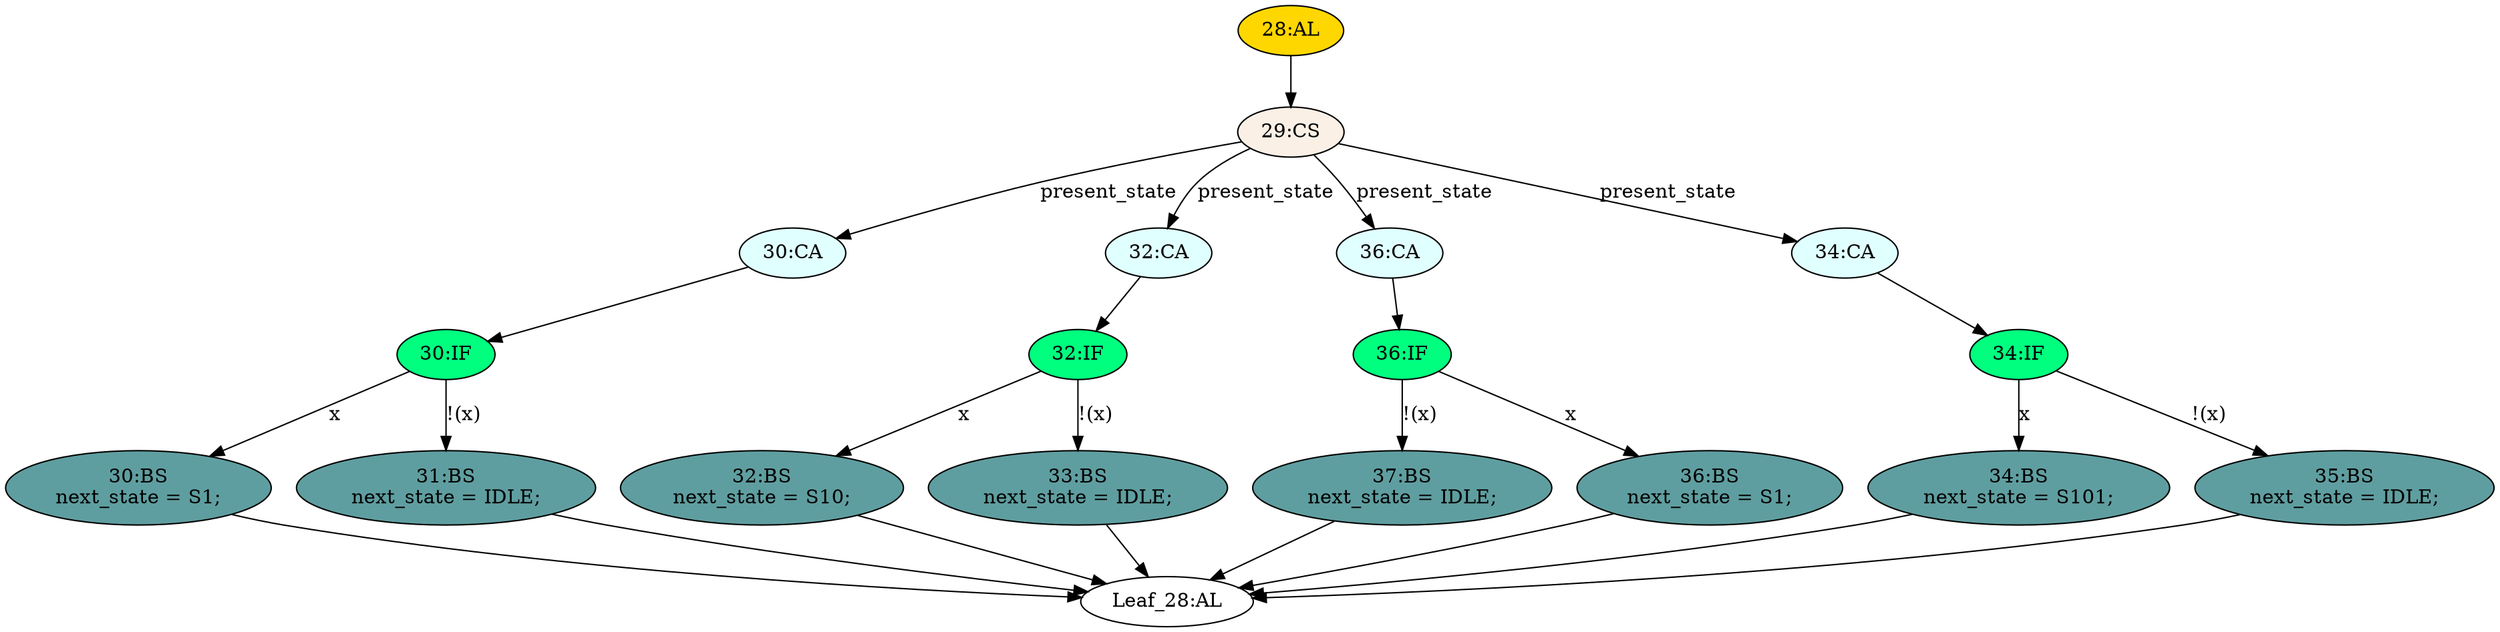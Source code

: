 strict digraph "" {
	node [label="\N"];
	"37:BS"	[ast="<pyverilog.vparser.ast.BlockingSubstitution object at 0x7ff2e1effc10>",
		fillcolor=cadetblue,
		label="37:BS
next_state = IDLE;",
		statements="[<pyverilog.vparser.ast.BlockingSubstitution object at 0x7ff2e1effc10>]",
		style=filled,
		typ=BlockingSubstitution];
	"Leaf_28:AL"	[def_var="['next_state']",
		label="Leaf_28:AL"];
	"37:BS" -> "Leaf_28:AL"	[cond="[]",
		lineno=None];
	"36:BS"	[ast="<pyverilog.vparser.ast.BlockingSubstitution object at 0x7ff2e1effdd0>",
		fillcolor=cadetblue,
		label="36:BS
next_state = S1;",
		statements="[<pyverilog.vparser.ast.BlockingSubstitution object at 0x7ff2e1effdd0>]",
		style=filled,
		typ=BlockingSubstitution];
	"36:BS" -> "Leaf_28:AL"	[cond="[]",
		lineno=None];
	"30:CA"	[ast="<pyverilog.vparser.ast.Case object at 0x7ff2e1efff10>",
		fillcolor=lightcyan,
		label="30:CA",
		statements="[]",
		style=filled,
		typ=Case];
	"30:IF"	[ast="<pyverilog.vparser.ast.IfStatement object at 0x7ff2e1efff90>",
		fillcolor=springgreen,
		label="30:IF",
		statements="[]",
		style=filled,
		typ=IfStatement];
	"30:CA" -> "30:IF"	[cond="[]",
		lineno=None];
	"36:IF"	[ast="<pyverilog.vparser.ast.IfStatement object at 0x7ff2e17af2d0>",
		fillcolor=springgreen,
		label="36:IF",
		statements="[]",
		style=filled,
		typ=IfStatement];
	"36:IF" -> "37:BS"	[cond="['x']",
		label="!(x)",
		lineno=36];
	"36:IF" -> "36:BS"	[cond="['x']",
		label=x,
		lineno=36];
	"34:BS"	[ast="<pyverilog.vparser.ast.BlockingSubstitution object at 0x7ff2e17af350>",
		fillcolor=cadetblue,
		label="34:BS
next_state = S101;",
		statements="[<pyverilog.vparser.ast.BlockingSubstitution object at 0x7ff2e17af350>]",
		style=filled,
		typ=BlockingSubstitution];
	"34:BS" -> "Leaf_28:AL"	[cond="[]",
		lineno=None];
	"32:IF"	[ast="<pyverilog.vparser.ast.IfStatement object at 0x7ff2e17af490>",
		fillcolor=springgreen,
		label="32:IF",
		statements="[]",
		style=filled,
		typ=IfStatement];
	"32:BS"	[ast="<pyverilog.vparser.ast.BlockingSubstitution object at 0x7ff2e17af610>",
		fillcolor=cadetblue,
		label="32:BS
next_state = S10;",
		statements="[<pyverilog.vparser.ast.BlockingSubstitution object at 0x7ff2e17af610>]",
		style=filled,
		typ=BlockingSubstitution];
	"32:IF" -> "32:BS"	[cond="['x']",
		label=x,
		lineno=32];
	"33:BS"	[ast="<pyverilog.vparser.ast.BlockingSubstitution object at 0x7ff2e17af4d0>",
		fillcolor=cadetblue,
		label="33:BS
next_state = IDLE;",
		statements="[<pyverilog.vparser.ast.BlockingSubstitution object at 0x7ff2e17af4d0>]",
		style=filled,
		typ=BlockingSubstitution];
	"32:IF" -> "33:BS"	[cond="['x']",
		label="!(x)",
		lineno=32];
	"29:CS"	[ast="<pyverilog.vparser.ast.CaseStatement object at 0x7ff2e17afb90>",
		fillcolor=linen,
		label="29:CS",
		statements="[]",
		style=filled,
		typ=CaseStatement];
	"29:CS" -> "30:CA"	[cond="['present_state']",
		label=present_state,
		lineno=29];
	"32:CA"	[ast="<pyverilog.vparser.ast.Case object at 0x7ff2e17af790>",
		fillcolor=lightcyan,
		label="32:CA",
		statements="[]",
		style=filled,
		typ=Case];
	"29:CS" -> "32:CA"	[cond="['present_state']",
		label=present_state,
		lineno=29];
	"36:CA"	[ast="<pyverilog.vparser.ast.Case object at 0x7ff2e17af850>",
		fillcolor=lightcyan,
		label="36:CA",
		statements="[]",
		style=filled,
		typ=Case];
	"29:CS" -> "36:CA"	[cond="['present_state']",
		label=present_state,
		lineno=29];
	"34:CA"	[ast="<pyverilog.vparser.ast.Case object at 0x7ff2e17afad0>",
		fillcolor=lightcyan,
		label="34:CA",
		statements="[]",
		style=filled,
		typ=Case];
	"29:CS" -> "34:CA"	[cond="['present_state']",
		label=present_state,
		lineno=29];
	"30:BS"	[ast="<pyverilog.vparser.ast.BlockingSubstitution object at 0x7ff2e17af150>",
		fillcolor=cadetblue,
		label="30:BS
next_state = S1;",
		statements="[<pyverilog.vparser.ast.BlockingSubstitution object at 0x7ff2e17af150>]",
		style=filled,
		typ=BlockingSubstitution];
	"30:IF" -> "30:BS"	[cond="['x']",
		label=x,
		lineno=30];
	"31:BS"	[ast="<pyverilog.vparser.ast.BlockingSubstitution object at 0x7ff2e1efffd0>",
		fillcolor=cadetblue,
		label="31:BS
next_state = IDLE;",
		statements="[<pyverilog.vparser.ast.BlockingSubstitution object at 0x7ff2e1efffd0>]",
		style=filled,
		typ=BlockingSubstitution];
	"30:IF" -> "31:BS"	[cond="['x']",
		label="!(x)",
		lineno=30];
	"32:BS" -> "Leaf_28:AL"	[cond="[]",
		lineno=None];
	"32:CA" -> "32:IF"	[cond="[]",
		lineno=None];
	"30:BS" -> "Leaf_28:AL"	[cond="[]",
		lineno=None];
	"36:CA" -> "36:IF"	[cond="[]",
		lineno=None];
	"34:IF"	[ast="<pyverilog.vparser.ast.IfStatement object at 0x7ff2e17af910>",
		fillcolor=springgreen,
		label="34:IF",
		statements="[]",
		style=filled,
		typ=IfStatement];
	"34:CA" -> "34:IF"	[cond="[]",
		lineno=None];
	"34:IF" -> "34:BS"	[cond="['x']",
		label=x,
		lineno=34];
	"35:BS"	[ast="<pyverilog.vparser.ast.BlockingSubstitution object at 0x7ff2e17af950>",
		fillcolor=cadetblue,
		label="35:BS
next_state = IDLE;",
		statements="[<pyverilog.vparser.ast.BlockingSubstitution object at 0x7ff2e17af950>]",
		style=filled,
		typ=BlockingSubstitution];
	"34:IF" -> "35:BS"	[cond="['x']",
		label="!(x)",
		lineno=34];
	"31:BS" -> "Leaf_28:AL"	[cond="[]",
		lineno=None];
	"33:BS" -> "Leaf_28:AL"	[cond="[]",
		lineno=None];
	"28:AL"	[ast="<pyverilog.vparser.ast.Always object at 0x7ff2e17afcd0>",
		clk_sens=False,
		fillcolor=gold,
		label="28:AL",
		sens="[]",
		statements="[]",
		style=filled,
		typ=Always,
		use_var="['x', 'present_state']"];
	"28:AL" -> "29:CS"	[cond="[]",
		lineno=None];
	"35:BS" -> "Leaf_28:AL"	[cond="[]",
		lineno=None];
}
